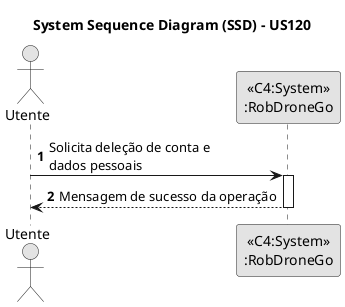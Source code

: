 @startuml
skinparam monochrome true
skinparam packageStyle rectangle
skinparam shadowing false

title System Sequence Diagram (SSD) - US120

autonumber

actor "Utente"

"Utente" -> "<<C4:System>>\n:RobDroneGo": Solicita deleção de conta e\ndados pessoais
activate "<<C4:System>>\n:RobDroneGo"
"Utente" <-- "<<C4:System>>\n:RobDroneGo": Mensagem de sucesso da operação
deactivate "<<C4:System>>\n:RobDroneGo"

@enduml